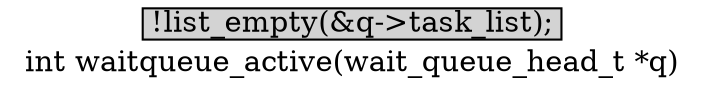 digraph waitqueue_active{
        label="int waitqueue_active(wait_queue_head_t *q)";
        size="10,18";
        ratio=filled;
        
		node[style=filled, shape = box, margin="0.05,0.005",height="0.1",width="0.1"];

		not_list_empty[label="!list_empty(&q->task_list);"];
}

